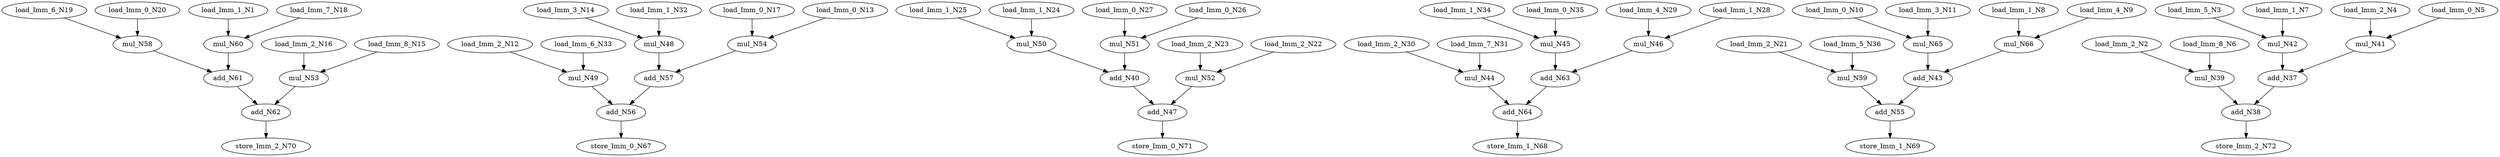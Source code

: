 digraph graphname {
N19 [color="black", ntype="operation", label="load_Imm_6_N19"];
N16 [color="black", ntype="operation", label="load_Imm_2_N16"];
N54 [color="black", ntype="operation", label="mul_N54"];
N47 [color="black", ntype="operation", label="add_N47"];
N46 [color="black", ntype="operation", label="mul_N46"];
N17 [color="black", ntype="operation", label="load_Imm_0_N17"];
N67 [color="black", ntype="operation", label="store_Imm_0_N67"];
N66 [color="black", ntype="operation", label="mul_N66"];
N65 [color="black", ntype="operation", label="mul_N65"];
N64 [color="black", ntype="operation", label="add_N64"];
N63 [color="black", ntype="operation", label="add_N63"];
N62 [color="black", ntype="operation", label="add_N62"];
N61 [color="black", ntype="operation", label="add_N61"];
N60 [color="black", ntype="operation", label="mul_N60"];
N41 [color="black", ntype="operation", label="mul_N41"];
N40 [color="black", ntype="operation", label="add_N40"];
N43 [color="black", ntype="operation", label="add_N43"];
N42 [color="black", ntype="operation", label="mul_N42"];
N45 [color="black", ntype="operation", label="mul_N45"];
N44 [color="black", ntype="operation", label="mul_N44"];
N69 [color="black", ntype="operation", label="store_Imm_1_N69"];
N68 [color="black", ntype="operation", label="store_Imm_1_N68"];
N29 [color="black", ntype="operation", label="load_Imm_4_N29"];
N28 [color="black", ntype="operation", label="load_Imm_1_N28"];
N14 [color="black", ntype="operation", label="load_Imm_3_N14"];
N59 [color="black", ntype="operation", label="mul_N59"];
N23 [color="black", ntype="operation", label="load_Imm_2_N23"];
N22 [color="black", ntype="operation", label="load_Imm_2_N22"];
N21 [color="black", ntype="operation", label="load_Imm_2_N21"];
N20 [color="black", ntype="operation", label="load_Imm_0_N20"];
N27 [color="black", ntype="operation", label="load_Imm_0_N27"];
N26 [color="black", ntype="operation", label="load_Imm_0_N26"];
N25 [color="black", ntype="operation", label="load_Imm_1_N25"];
N24 [color="black", ntype="operation", label="load_Imm_1_N24"];
N49 [color="black", ntype="operation", label="mul_N49"];
N48 [color="black", ntype="operation", label="mul_N48"];
N8 [color="black", ntype="operation", label="load_Imm_1_N8"];
N9 [color="black", ntype="operation", label="load_Imm_4_N9"];
N1 [color="black", ntype="operation", label="load_Imm_1_N1"];
N2 [color="black", ntype="operation", label="load_Imm_2_N2"];
N3 [color="black", ntype="operation", label="load_Imm_5_N3"];
N4 [color="black", ntype="operation", label="load_Imm_2_N4"];
N5 [color="black", ntype="operation", label="load_Imm_0_N5"];
N6 [color="black", ntype="operation", label="load_Imm_8_N6"];
N7 [color="black", ntype="operation", label="load_Imm_1_N7"];
N12 [color="black", ntype="operation", label="load_Imm_2_N12"];
N13 [color="black", ntype="operation", label="load_Imm_0_N13"];
N10 [color="black", ntype="operation", label="load_Imm_0_N10"];
N11 [color="black", ntype="operation", label="load_Imm_3_N11"];
N70 [color="black", ntype="operation", label="store_Imm_2_N70"];
N71 [color="black", ntype="operation", label="store_Imm_0_N71"];
N58 [color="black", ntype="operation", label="mul_N58"];
N15 [color="black", ntype="operation", label="load_Imm_8_N15"];
N56 [color="black", ntype="operation", label="add_N56"];
N57 [color="black", ntype="operation", label="add_N57"];
N18 [color="black", ntype="operation", label="load_Imm_7_N18"];
N55 [color="black", ntype="operation", label="add_N55"];
N52 [color="black", ntype="operation", label="mul_N52"];
N53 [color="black", ntype="operation", label="mul_N53"];
N50 [color="black", ntype="operation", label="mul_N50"];
N51 [color="black", ntype="operation", label="mul_N51"];
N38 [color="black", ntype="operation", label="add_N38"];
N39 [color="black", ntype="operation", label="mul_N39"];
N72 [color="black", ntype="operation", label="store_Imm_2_N72"];
N30 [color="black", ntype="operation", label="load_Imm_2_N30"];
N31 [color="black", ntype="operation", label="load_Imm_7_N31"];
N32 [color="black", ntype="operation", label="load_Imm_1_N32"];
N33 [color="black", ntype="operation", label="load_Imm_6_N33"];
N34 [color="black", ntype="operation", label="load_Imm_1_N34"];
N35 [color="black", ntype="operation", label="load_Imm_0_N35"];
N36 [color="black", ntype="operation", label="load_Imm_5_N36"];
N37 [color="black", ntype="operation", label="add_N37"];
N19 -> N58;
N16 -> N53;
N54 -> N57;
N47 -> N71;
N46 -> N63;
N17 -> N54;
N66 -> N43;
N65 -> N43;
N64 -> N68;
N63 -> N64;
N62 -> N70;
N61 -> N62;
N60 -> N61;
N41 -> N37;
N40 -> N47;
N43 -> N55;
N42 -> N37;
N45 -> N63;
N44 -> N64;
N29 -> N46;
N28 -> N46;
N14 -> N48;
N59 -> N55;
N23 -> N52;
N22 -> N52;
N21 -> N59;
N20 -> N58;
N27 -> N51;
N26 -> N51;
N25 -> N50;
N24 -> N50;
N49 -> N56;
N48 -> N57;
N8 -> N66;
N9 -> N66;
N1 -> N60;
N2 -> N39;
N3 -> N42;
N4 -> N41;
N5 -> N41;
N6 -> N39;
N7 -> N42;
N12 -> N49;
N13 -> N54;
N10 -> N65;
N11 -> N65;
N58 -> N61;
N15 -> N53;
N56 -> N67;
N57 -> N56;
N18 -> N60;
N55 -> N69;
N52 -> N47;
N53 -> N62;
N50 -> N40;
N51 -> N40;
N38 -> N72;
N39 -> N38;
N30 -> N44;
N31 -> N44;
N32 -> N48;
N33 -> N49;
N34 -> N45;
N35 -> N45;
N36 -> N59;
N37 -> N38;
}
